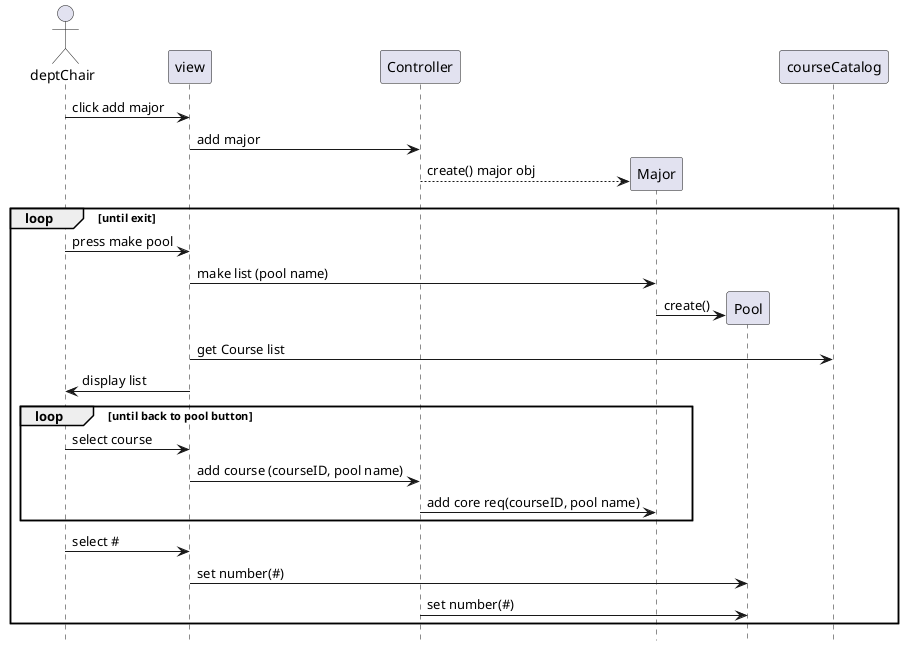 @startuml
hide footbox
actor deptChair as deptChair
participant view as view
participant Controller as Controller
participant Major as Major
participant Pool as Pool
participant courseCatalog as courseCatalog

deptChair-> view: click add major
view-> Controller: add major
Controller-->Major**: create() major obj
loop until exit
deptChair-> view : press make pool
view-> Major: make list (pool name)
Major-> Pool**: create()
view-> courseCatalog: get Course list
view-> deptChair: display list
loop until back to pool button
deptChair-> view: select course
view-> Controller: add course (courseID, pool name)
Controller-> Major: add core req(courseID, pool name)
end
deptChair->view: select #
view->Pool: set number(#)
Controller->Pool: set number(#)
end



@enduml